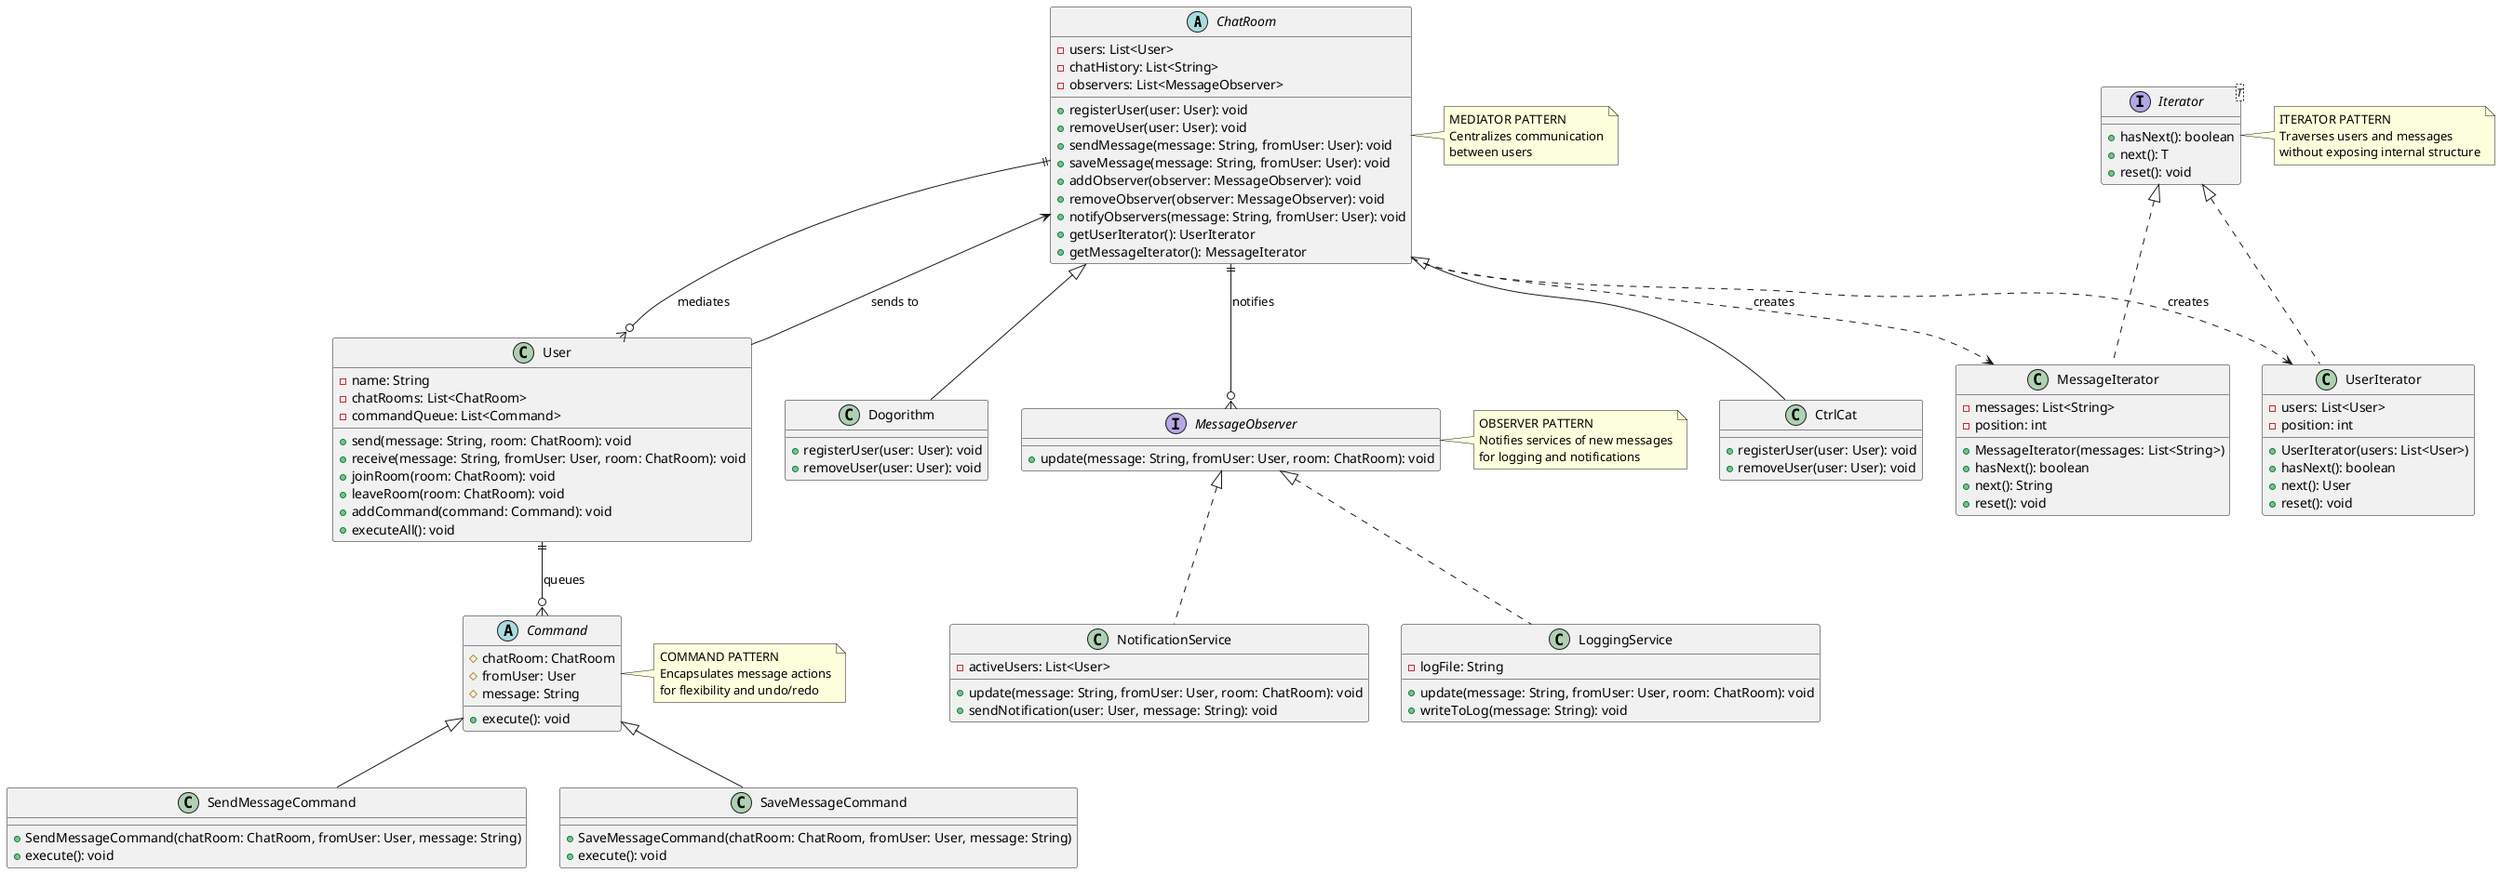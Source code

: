 @startuml PetSpace_ClassDiagram

' ==== MEDIATOR PATTERN ====
abstract class ChatRoom {
    - users: List<User>
    - chatHistory: List<String>
    - observers: List<MessageObserver>
    + registerUser(user: User): void
    + removeUser(user: User): void
    + sendMessage(message: String, fromUser: User): void
    + saveMessage(message: String, fromUser: User): void
    + addObserver(observer: MessageObserver): void
    + removeObserver(observer: MessageObserver): void
    + notifyObservers(message: String, fromUser: User): void
    + getUserIterator(): UserIterator
    + getMessageIterator(): MessageIterator
}

class CtrlCat extends ChatRoom {
    + registerUser(user: User): void
    + removeUser(user: User): void
}

class Dogorithm extends ChatRoom {
    + registerUser(user: User): void
    + removeUser(user: User): void
}

' ==== USER CLASS ====
class User {
    - name: String
    - chatRooms: List<ChatRoom>
    - commandQueue: List<Command>
    + send(message: String, room: ChatRoom): void
    + receive(message: String, fromUser: User, room: ChatRoom): void
    + joinRoom(room: ChatRoom): void
    + leaveRoom(room: ChatRoom): void
    + addCommand(command: Command): void
    + executeAll(): void
}

' ==== COMMAND PATTERN ====
abstract class Command {
    # chatRoom: ChatRoom
    # fromUser: User
    # message: String
    + execute(): void
}

class SendMessageCommand extends Command {
    + SendMessageCommand(chatRoom: ChatRoom, fromUser: User, message: String)
    + execute(): void
}

class SaveMessageCommand extends Command {
    + SaveMessageCommand(chatRoom: ChatRoom, fromUser: User, message: String)
    + execute(): void
}

' ==== ITERATOR PATTERN ====
interface Iterator<T> {
    + hasNext(): boolean
    + next(): T
    + reset(): void
}

class UserIterator implements Iterator {
    - users: List<User>
    - position: int
    + UserIterator(users: List<User>)
    + hasNext(): boolean
    + next(): User
    + reset(): void
}

class MessageIterator implements Iterator {
    - messages: List<String>
    - position: int
    + MessageIterator(messages: List<String>)
    + hasNext(): boolean
    + next(): String
    + reset(): void
}

' ==== OBSERVER PATTERN (Additional Pattern) ====
interface MessageObserver {
    + update(message: String, fromUser: User, room: ChatRoom): void
}

class NotificationService implements MessageObserver {
    - activeUsers: List<User>
    + update(message: String, fromUser: User, room: ChatRoom): void
    + sendNotification(user: User, message: String): void
}

class LoggingService implements MessageObserver {
    - logFile: String
    + update(message: String, fromUser: User, room: ChatRoom): void
    + writeToLog(message: String): void
}

' ==== RELATIONSHIPS ====
ChatRoom ||--o{ User : "mediates"
User ||--o{ Command : "queues"
ChatRoom ||--o{ MessageObserver : "notifies"
ChatRoom ..> UserIterator : "creates"
ChatRoom ..> MessageIterator : "creates"
User --> ChatRoom : "sends to"

' ==== PATTERN ANNOTATIONS ====
note right of ChatRoom : MEDIATOR PATTERN\nCentralizes communication\nbetween users
note right of Command : COMMAND PATTERN\nEncapsulates message actions\nfor flexibility and undo/redo
note right of Iterator : ITERATOR PATTERN\nTraverses users and messages\nwithout exposing internal structure
note right of MessageObserver : OBSERVER PATTERN\nNotifies services of new messages\nfor logging and notifications

@enduml